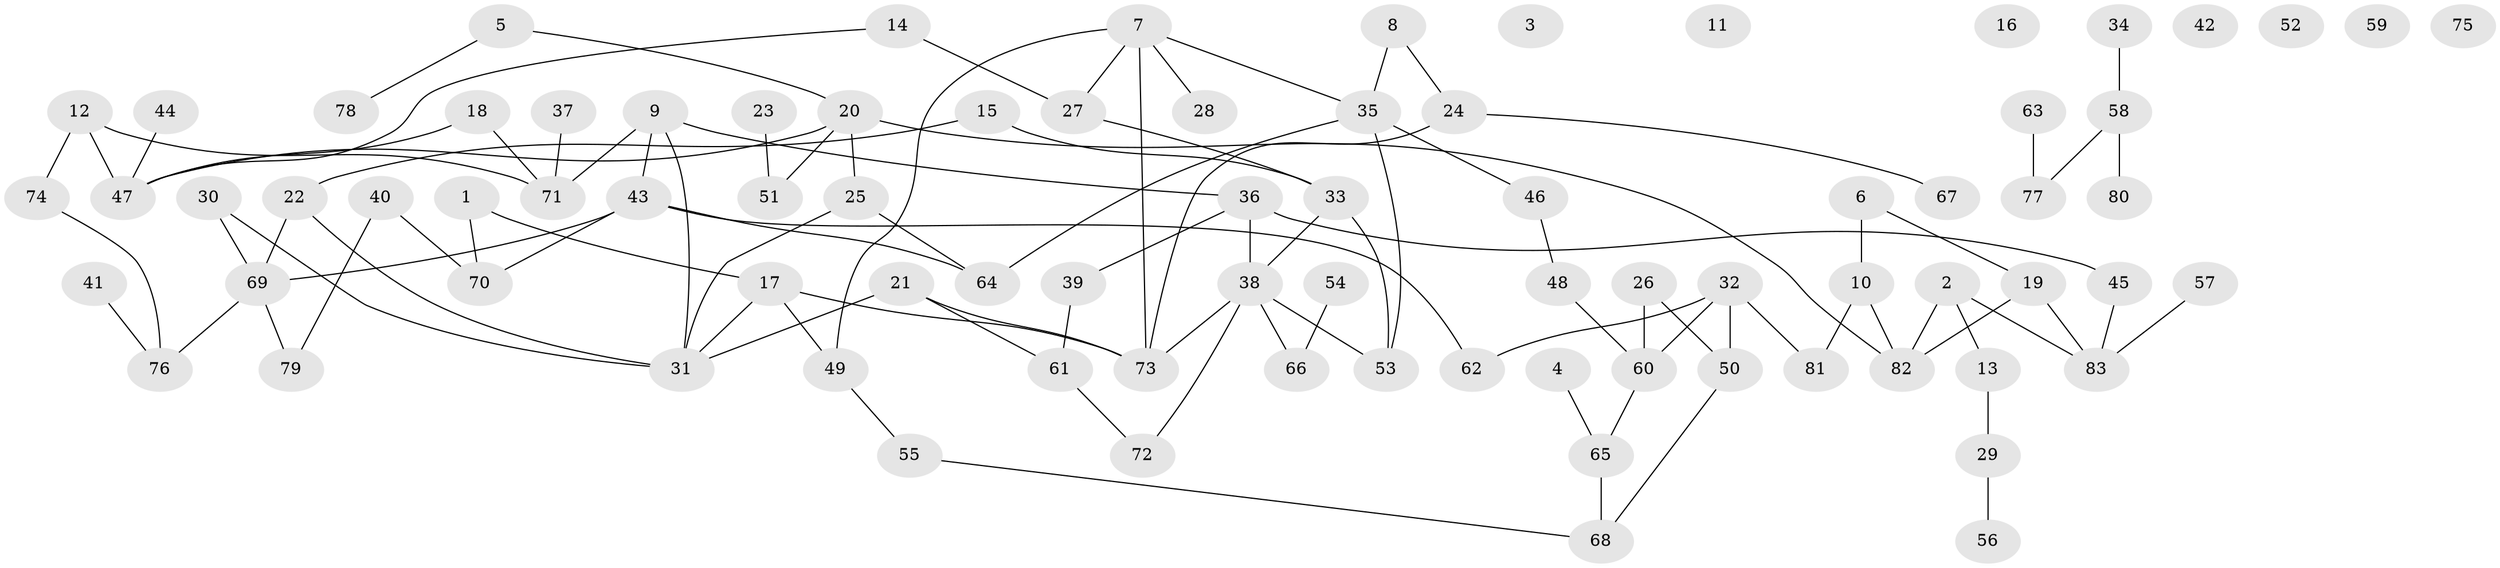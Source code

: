 // coarse degree distribution, {5: 0.07692307692307693, 2: 0.40384615384615385, 10: 0.019230769230769232, 9: 0.019230769230769232, 3: 0.15384615384615385, 4: 0.09615384615384616, 6: 0.019230769230769232, 1: 0.21153846153846154}
// Generated by graph-tools (version 1.1) at 2025/48/03/04/25 22:48:27]
// undirected, 83 vertices, 102 edges
graph export_dot {
  node [color=gray90,style=filled];
  1;
  2;
  3;
  4;
  5;
  6;
  7;
  8;
  9;
  10;
  11;
  12;
  13;
  14;
  15;
  16;
  17;
  18;
  19;
  20;
  21;
  22;
  23;
  24;
  25;
  26;
  27;
  28;
  29;
  30;
  31;
  32;
  33;
  34;
  35;
  36;
  37;
  38;
  39;
  40;
  41;
  42;
  43;
  44;
  45;
  46;
  47;
  48;
  49;
  50;
  51;
  52;
  53;
  54;
  55;
  56;
  57;
  58;
  59;
  60;
  61;
  62;
  63;
  64;
  65;
  66;
  67;
  68;
  69;
  70;
  71;
  72;
  73;
  74;
  75;
  76;
  77;
  78;
  79;
  80;
  81;
  82;
  83;
  1 -- 17;
  1 -- 70;
  2 -- 13;
  2 -- 82;
  2 -- 83;
  4 -- 65;
  5 -- 20;
  5 -- 78;
  6 -- 10;
  6 -- 19;
  7 -- 27;
  7 -- 28;
  7 -- 35;
  7 -- 49;
  7 -- 73;
  8 -- 24;
  8 -- 35;
  9 -- 31;
  9 -- 36;
  9 -- 43;
  9 -- 71;
  10 -- 81;
  10 -- 82;
  12 -- 47;
  12 -- 71;
  12 -- 74;
  13 -- 29;
  14 -- 27;
  14 -- 47;
  15 -- 22;
  15 -- 33;
  17 -- 31;
  17 -- 49;
  17 -- 73;
  18 -- 47;
  18 -- 71;
  19 -- 82;
  19 -- 83;
  20 -- 25;
  20 -- 47;
  20 -- 51;
  20 -- 82;
  21 -- 31;
  21 -- 61;
  21 -- 73;
  22 -- 31;
  22 -- 69;
  23 -- 51;
  24 -- 67;
  24 -- 73;
  25 -- 31;
  25 -- 64;
  26 -- 50;
  26 -- 60;
  27 -- 33;
  29 -- 56;
  30 -- 31;
  30 -- 69;
  32 -- 50;
  32 -- 60;
  32 -- 62;
  32 -- 81;
  33 -- 38;
  33 -- 53;
  34 -- 58;
  35 -- 46;
  35 -- 53;
  35 -- 64;
  36 -- 38;
  36 -- 39;
  36 -- 45;
  37 -- 71;
  38 -- 53;
  38 -- 66;
  38 -- 72;
  38 -- 73;
  39 -- 61;
  40 -- 70;
  40 -- 79;
  41 -- 76;
  43 -- 62;
  43 -- 64;
  43 -- 69;
  43 -- 70;
  44 -- 47;
  45 -- 83;
  46 -- 48;
  48 -- 60;
  49 -- 55;
  50 -- 68;
  54 -- 66;
  55 -- 68;
  57 -- 83;
  58 -- 77;
  58 -- 80;
  60 -- 65;
  61 -- 72;
  63 -- 77;
  65 -- 68;
  69 -- 76;
  69 -- 79;
  74 -- 76;
}

